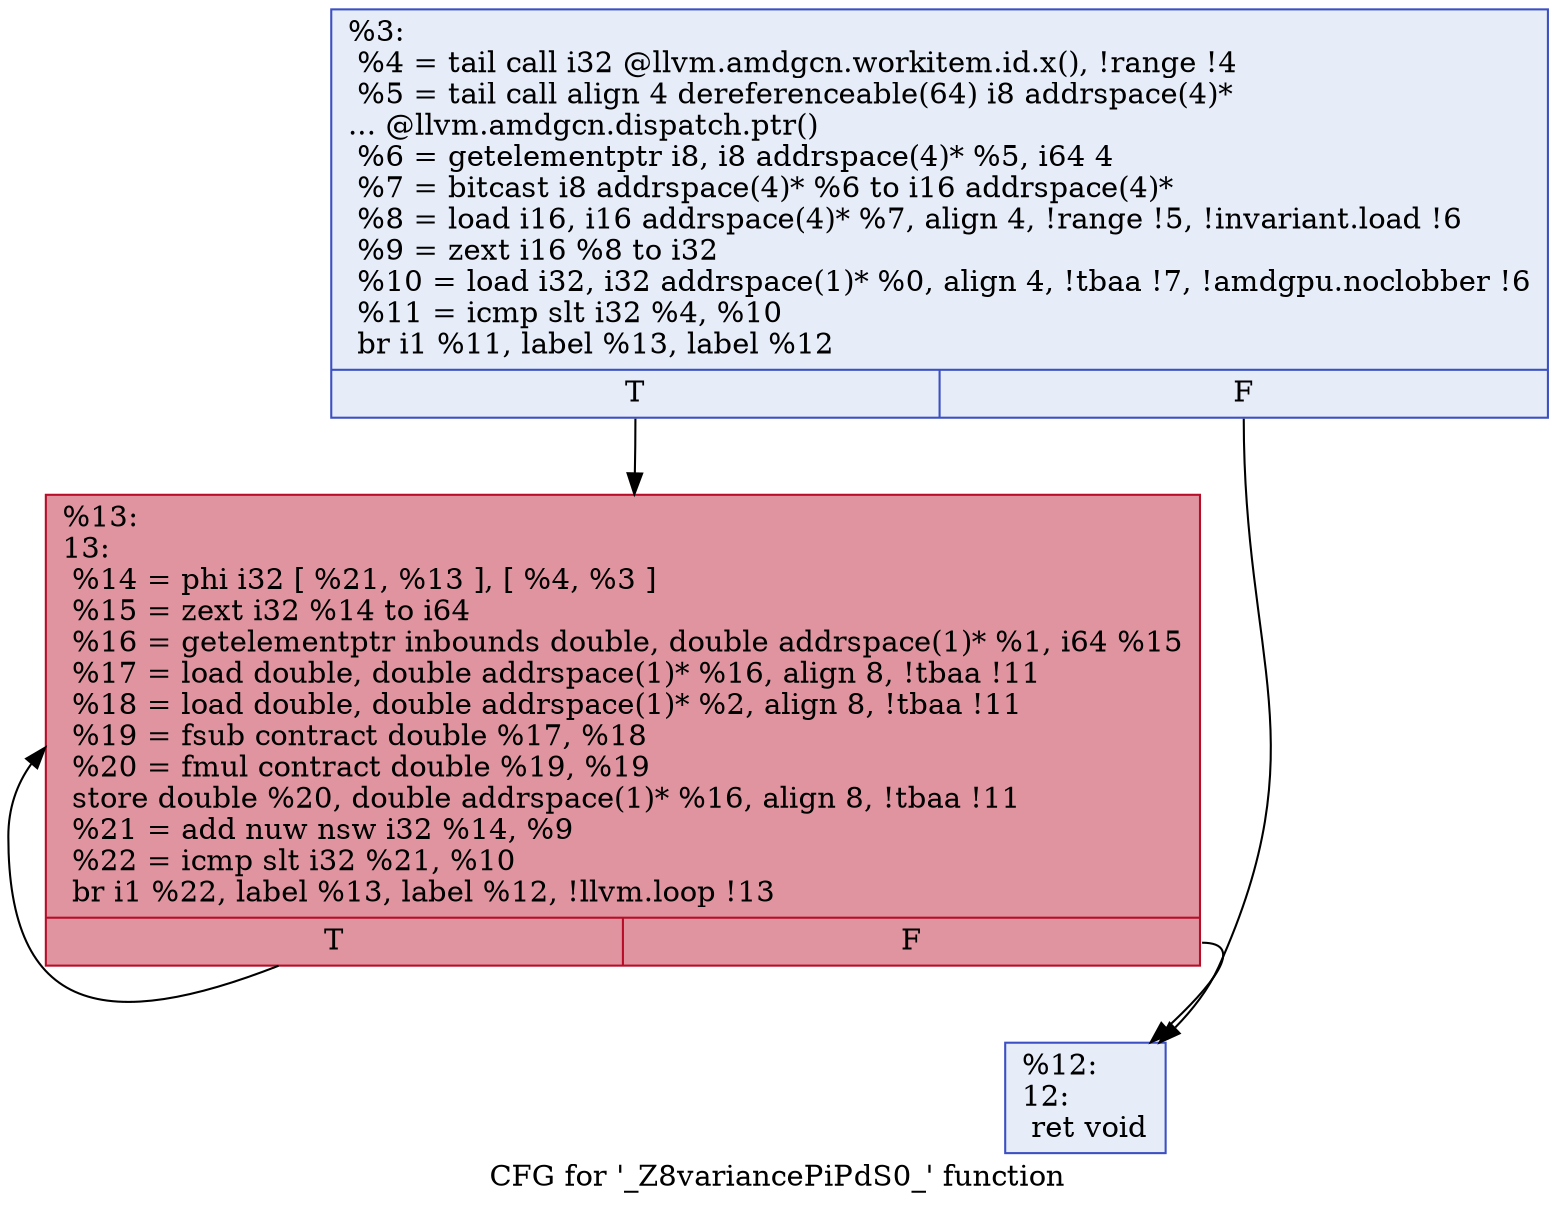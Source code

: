digraph "CFG for '_Z8variancePiPdS0_' function" {
	label="CFG for '_Z8variancePiPdS0_' function";

	Node0x5bac070 [shape=record,color="#3d50c3ff", style=filled, fillcolor="#c7d7f070",label="{%3:\l  %4 = tail call i32 @llvm.amdgcn.workitem.id.x(), !range !4\l  %5 = tail call align 4 dereferenceable(64) i8 addrspace(4)*\l... @llvm.amdgcn.dispatch.ptr()\l  %6 = getelementptr i8, i8 addrspace(4)* %5, i64 4\l  %7 = bitcast i8 addrspace(4)* %6 to i16 addrspace(4)*\l  %8 = load i16, i16 addrspace(4)* %7, align 4, !range !5, !invariant.load !6\l  %9 = zext i16 %8 to i32\l  %10 = load i32, i32 addrspace(1)* %0, align 4, !tbaa !7, !amdgpu.noclobber !6\l  %11 = icmp slt i32 %4, %10\l  br i1 %11, label %13, label %12\l|{<s0>T|<s1>F}}"];
	Node0x5bac070:s0 -> Node0x5bae490;
	Node0x5bac070:s1 -> Node0x5bae520;
	Node0x5bae520 [shape=record,color="#3d50c3ff", style=filled, fillcolor="#c7d7f070",label="{%12:\l12:                                               \l  ret void\l}"];
	Node0x5bae490 [shape=record,color="#b70d28ff", style=filled, fillcolor="#b70d2870",label="{%13:\l13:                                               \l  %14 = phi i32 [ %21, %13 ], [ %4, %3 ]\l  %15 = zext i32 %14 to i64\l  %16 = getelementptr inbounds double, double addrspace(1)* %1, i64 %15\l  %17 = load double, double addrspace(1)* %16, align 8, !tbaa !11\l  %18 = load double, double addrspace(1)* %2, align 8, !tbaa !11\l  %19 = fsub contract double %17, %18\l  %20 = fmul contract double %19, %19\l  store double %20, double addrspace(1)* %16, align 8, !tbaa !11\l  %21 = add nuw nsw i32 %14, %9\l  %22 = icmp slt i32 %21, %10\l  br i1 %22, label %13, label %12, !llvm.loop !13\l|{<s0>T|<s1>F}}"];
	Node0x5bae490:s0 -> Node0x5bae490;
	Node0x5bae490:s1 -> Node0x5bae520;
}

